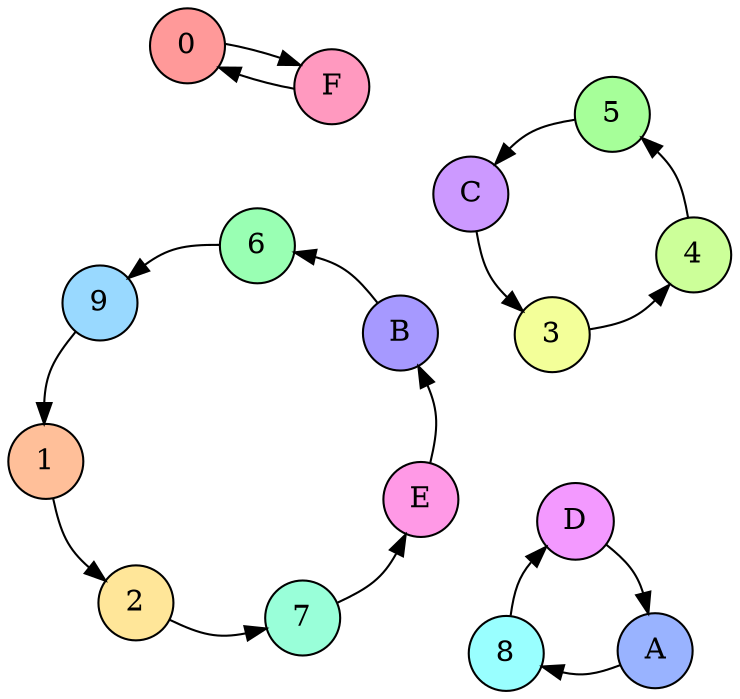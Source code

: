 
digraph G {
    graph [splines=curved; layout=neato; start=5; epsilon=0.001];
    node [style=filled, shape=circle];
    edge [];
    0 [fillcolor="0.0 0.4 1"]; 1 [fillcolor="0.0625 0.4 1"]; 2 [fillcolor="0.125 0.4 1"]; 3 [fillcolor="0.1875 0.4 1"]; 4 [fillcolor="0.25 0.4 1"]; 5 [fillcolor="0.3125 0.4 1"]; 6 [fillcolor="0.375 0.4 1"]; 7 [fillcolor="0.4375 0.4 1"]; 8 [fillcolor="0.5 0.4 1"]; 9 [fillcolor="0.5625 0.4 1"]; A [fillcolor="0.625 0.4 1"]; B [fillcolor="0.6875 0.4 1"]; C [fillcolor="0.75 0.4 1"]; D [fillcolor="0.8125 0.4 1"]; E [fillcolor="0.875 0.4 1"]; F [fillcolor="0.9375 0.4 1"];
    F -> 0; 9 -> 1; 1 -> 2; C -> 3; 3 -> 4; 4 -> 5; B -> 6; 2 -> 7; A -> 8; 6 -> 9; D -> A; E -> B; 5 -> C; 8 -> D; 7 -> E; 0 -> F;
}
